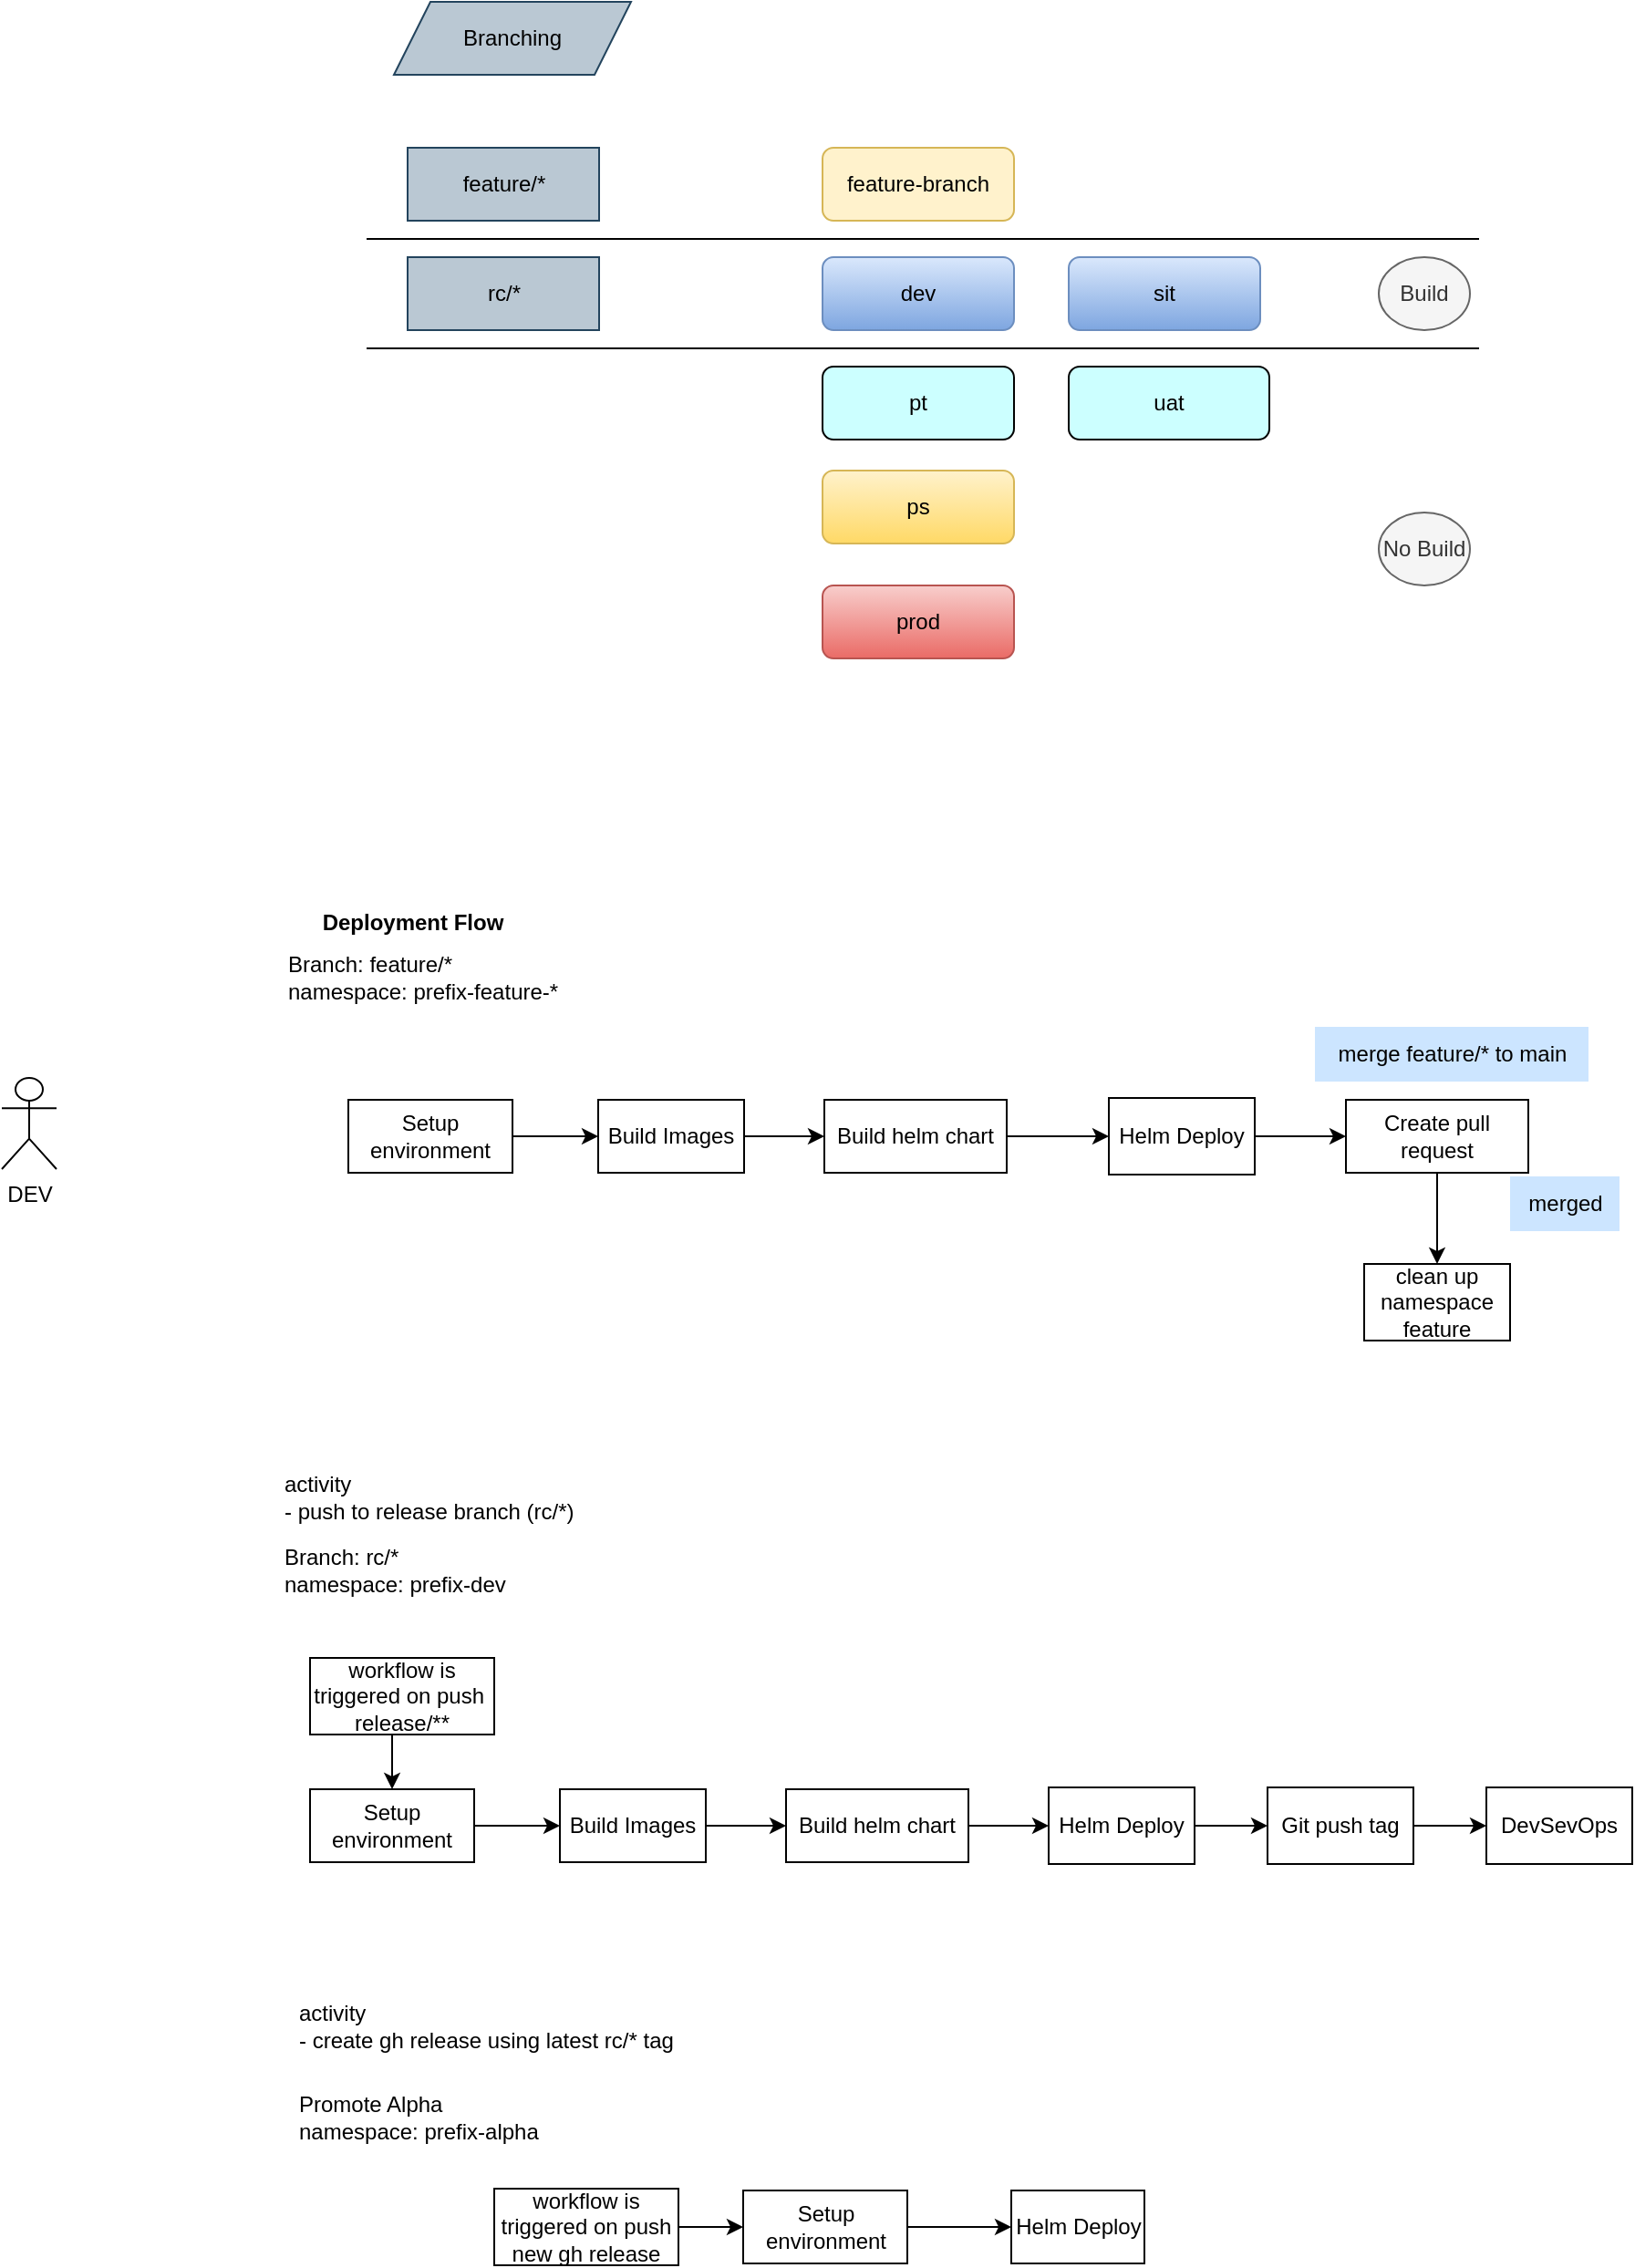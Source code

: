 <mxfile version="24.2.0" type="github">
  <diagram id="C5RBs43oDa-KdzZeNtuy" name="Page-1">
    <mxGraphModel dx="2261" dy="-374" grid="1" gridSize="10" guides="1" tooltips="1" connect="1" arrows="1" fold="1" page="1" pageScale="1" pageWidth="827" pageHeight="1169" math="0" shadow="0">
      <root>
        <mxCell id="WIyWlLk6GJQsqaUBKTNV-0" />
        <mxCell id="WIyWlLk6GJQsqaUBKTNV-1" parent="WIyWlLk6GJQsqaUBKTNV-0" />
        <mxCell id="c8sxnvZn8iMgc1AVpzlQ-0" value="&lt;b&gt;Deployment Flow&lt;/b&gt;" style="text;html=1;align=center;verticalAlign=middle;resizable=0;points=[];autosize=1;strokeColor=none;fillColor=none;" parent="WIyWlLk6GJQsqaUBKTNV-1" vertex="1">
          <mxGeometry x="55" y="1930" width="120" height="30" as="geometry" />
        </mxCell>
        <mxCell id="c8sxnvZn8iMgc1AVpzlQ-2" value="Branch: feature/*&lt;br&gt;namespace: prefix-feature-*" style="text;html=1;align=left;verticalAlign=middle;resizable=0;points=[];autosize=1;strokeColor=none;fillColor=none;" parent="WIyWlLk6GJQsqaUBKTNV-1" vertex="1">
          <mxGeometry x="45" y="1955" width="170" height="40" as="geometry" />
        </mxCell>
        <mxCell id="c8sxnvZn8iMgc1AVpzlQ-10" value="Branch: rc/*&lt;br&gt;namespace: prefix-dev" style="text;html=1;align=left;verticalAlign=middle;resizable=0;points=[];autosize=1;strokeColor=none;fillColor=none;" parent="WIyWlLk6GJQsqaUBKTNV-1" vertex="1">
          <mxGeometry x="43.0" y="2280" width="140" height="40" as="geometry" />
        </mxCell>
        <mxCell id="c8sxnvZn8iMgc1AVpzlQ-20" value="" style="group" parent="WIyWlLk6GJQsqaUBKTNV-1" vertex="1" connectable="0">
          <mxGeometry x="80" y="2010" width="697" height="154" as="geometry" />
        </mxCell>
        <mxCell id="c8sxnvZn8iMgc1AVpzlQ-3" value="Setup environment" style="whiteSpace=wrap;html=1;" parent="c8sxnvZn8iMgc1AVpzlQ-20" vertex="1">
          <mxGeometry y="32" width="90" height="40" as="geometry" />
        </mxCell>
        <mxCell id="c8sxnvZn8iMgc1AVpzlQ-4" value="Build Images" style="whiteSpace=wrap;html=1;" parent="c8sxnvZn8iMgc1AVpzlQ-20" vertex="1">
          <mxGeometry x="137" y="32" width="80" height="40" as="geometry" />
        </mxCell>
        <mxCell id="c8sxnvZn8iMgc1AVpzlQ-16" style="edgeStyle=orthogonalEdgeStyle;rounded=0;orthogonalLoop=1;jettySize=auto;html=1;exitX=1;exitY=0.5;exitDx=0;exitDy=0;entryX=0;entryY=0.5;entryDx=0;entryDy=0;" parent="c8sxnvZn8iMgc1AVpzlQ-20" source="c8sxnvZn8iMgc1AVpzlQ-3" target="c8sxnvZn8iMgc1AVpzlQ-4" edge="1">
          <mxGeometry relative="1" as="geometry" />
        </mxCell>
        <mxCell id="c8sxnvZn8iMgc1AVpzlQ-6" value="Build helm chart" style="whiteSpace=wrap;html=1;" parent="c8sxnvZn8iMgc1AVpzlQ-20" vertex="1">
          <mxGeometry x="261.0" y="32" width="100" height="40" as="geometry" />
        </mxCell>
        <mxCell id="c8sxnvZn8iMgc1AVpzlQ-17" style="edgeStyle=orthogonalEdgeStyle;rounded=0;orthogonalLoop=1;jettySize=auto;html=1;exitX=1;exitY=0.5;exitDx=0;exitDy=0;entryX=0;entryY=0.5;entryDx=0;entryDy=0;" parent="c8sxnvZn8iMgc1AVpzlQ-20" source="c8sxnvZn8iMgc1AVpzlQ-4" target="c8sxnvZn8iMgc1AVpzlQ-6" edge="1">
          <mxGeometry relative="1" as="geometry" />
        </mxCell>
        <mxCell id="c8sxnvZn8iMgc1AVpzlQ-7" value="Helm Deploy" style="whiteSpace=wrap;html=1;" parent="c8sxnvZn8iMgc1AVpzlQ-20" vertex="1">
          <mxGeometry x="417" y="31" width="80" height="42" as="geometry" />
        </mxCell>
        <mxCell id="c8sxnvZn8iMgc1AVpzlQ-18" style="edgeStyle=orthogonalEdgeStyle;rounded=0;orthogonalLoop=1;jettySize=auto;html=1;exitX=1;exitY=0.5;exitDx=0;exitDy=0;" parent="c8sxnvZn8iMgc1AVpzlQ-20" source="c8sxnvZn8iMgc1AVpzlQ-6" target="c8sxnvZn8iMgc1AVpzlQ-7" edge="1">
          <mxGeometry relative="1" as="geometry" />
        </mxCell>
        <mxCell id="c8sxnvZn8iMgc1AVpzlQ-9" value="Create pull request" style="whiteSpace=wrap;html=1;" parent="c8sxnvZn8iMgc1AVpzlQ-20" vertex="1">
          <mxGeometry x="547" y="32" width="100" height="40" as="geometry" />
        </mxCell>
        <mxCell id="c8sxnvZn8iMgc1AVpzlQ-19" style="edgeStyle=orthogonalEdgeStyle;rounded=0;orthogonalLoop=1;jettySize=auto;html=1;exitX=1;exitY=0.5;exitDx=0;exitDy=0;" parent="c8sxnvZn8iMgc1AVpzlQ-20" source="c8sxnvZn8iMgc1AVpzlQ-7" target="c8sxnvZn8iMgc1AVpzlQ-9" edge="1">
          <mxGeometry relative="1" as="geometry" />
        </mxCell>
        <mxCell id="c8sxnvZn8iMgc1AVpzlQ-11" value="merge feature/* to main" style="text;html=1;align=center;verticalAlign=middle;resizable=0;points=[];autosize=1;strokeColor=none;fillColor=#CCE5FF;" parent="c8sxnvZn8iMgc1AVpzlQ-20" vertex="1">
          <mxGeometry x="530" y="-8" width="150" height="30" as="geometry" />
        </mxCell>
        <mxCell id="c8sxnvZn8iMgc1AVpzlQ-12" value="clean up namespace feature" style="whiteSpace=wrap;html=1;" parent="c8sxnvZn8iMgc1AVpzlQ-20" vertex="1">
          <mxGeometry x="557" y="122" width="80" height="42" as="geometry" />
        </mxCell>
        <mxCell id="c8sxnvZn8iMgc1AVpzlQ-15" style="edgeStyle=orthogonalEdgeStyle;rounded=0;orthogonalLoop=1;jettySize=auto;html=1;exitX=0.5;exitY=1;exitDx=0;exitDy=0;entryX=0.5;entryY=0;entryDx=0;entryDy=0;" parent="c8sxnvZn8iMgc1AVpzlQ-20" source="c8sxnvZn8iMgc1AVpzlQ-9" target="c8sxnvZn8iMgc1AVpzlQ-12" edge="1">
          <mxGeometry relative="1" as="geometry" />
        </mxCell>
        <mxCell id="c8sxnvZn8iMgc1AVpzlQ-14" value="merged" style="text;html=1;align=center;verticalAlign=middle;resizable=0;points=[];autosize=1;strokeColor=none;fillColor=#CCE5FF;" parent="c8sxnvZn8iMgc1AVpzlQ-20" vertex="1">
          <mxGeometry x="637" y="74" width="60" height="30" as="geometry" />
        </mxCell>
        <mxCell id="c8sxnvZn8iMgc1AVpzlQ-22" value="Setup environment" style="whiteSpace=wrap;html=1;" parent="WIyWlLk6GJQsqaUBKTNV-1" vertex="1">
          <mxGeometry x="59.0" y="2420" width="90" height="40" as="geometry" />
        </mxCell>
        <mxCell id="c8sxnvZn8iMgc1AVpzlQ-23" value="Build Images" style="whiteSpace=wrap;html=1;" parent="WIyWlLk6GJQsqaUBKTNV-1" vertex="1">
          <mxGeometry x="196" y="2420" width="80" height="40" as="geometry" />
        </mxCell>
        <mxCell id="c8sxnvZn8iMgc1AVpzlQ-24" style="edgeStyle=orthogonalEdgeStyle;rounded=0;orthogonalLoop=1;jettySize=auto;html=1;exitX=1;exitY=0.5;exitDx=0;exitDy=0;entryX=0;entryY=0.5;entryDx=0;entryDy=0;" parent="WIyWlLk6GJQsqaUBKTNV-1" source="c8sxnvZn8iMgc1AVpzlQ-22" target="c8sxnvZn8iMgc1AVpzlQ-23" edge="1">
          <mxGeometry relative="1" as="geometry" />
        </mxCell>
        <mxCell id="c8sxnvZn8iMgc1AVpzlQ-25" value="Build helm chart" style="whiteSpace=wrap;html=1;" parent="WIyWlLk6GJQsqaUBKTNV-1" vertex="1">
          <mxGeometry x="320.0" y="2420" width="100" height="40" as="geometry" />
        </mxCell>
        <mxCell id="c8sxnvZn8iMgc1AVpzlQ-26" style="edgeStyle=orthogonalEdgeStyle;rounded=0;orthogonalLoop=1;jettySize=auto;html=1;exitX=1;exitY=0.5;exitDx=0;exitDy=0;entryX=0;entryY=0.5;entryDx=0;entryDy=0;" parent="WIyWlLk6GJQsqaUBKTNV-1" source="c8sxnvZn8iMgc1AVpzlQ-23" target="c8sxnvZn8iMgc1AVpzlQ-25" edge="1">
          <mxGeometry relative="1" as="geometry" />
        </mxCell>
        <mxCell id="c8sxnvZn8iMgc1AVpzlQ-37" style="edgeStyle=orthogonalEdgeStyle;rounded=0;orthogonalLoop=1;jettySize=auto;html=1;exitX=1;exitY=0.5;exitDx=0;exitDy=0;entryX=0;entryY=0.5;entryDx=0;entryDy=0;" parent="WIyWlLk6GJQsqaUBKTNV-1" source="c8sxnvZn8iMgc1AVpzlQ-27" target="c8sxnvZn8iMgc1AVpzlQ-35" edge="1">
          <mxGeometry relative="1" as="geometry" />
        </mxCell>
        <mxCell id="c8sxnvZn8iMgc1AVpzlQ-27" value="Helm Deploy" style="whiteSpace=wrap;html=1;" parent="WIyWlLk6GJQsqaUBKTNV-1" vertex="1">
          <mxGeometry x="464" y="2419" width="80" height="42" as="geometry" />
        </mxCell>
        <mxCell id="c8sxnvZn8iMgc1AVpzlQ-28" style="edgeStyle=orthogonalEdgeStyle;rounded=0;orthogonalLoop=1;jettySize=auto;html=1;exitX=1;exitY=0.5;exitDx=0;exitDy=0;" parent="WIyWlLk6GJQsqaUBKTNV-1" source="c8sxnvZn8iMgc1AVpzlQ-25" target="c8sxnvZn8iMgc1AVpzlQ-27" edge="1">
          <mxGeometry relative="1" as="geometry" />
        </mxCell>
        <mxCell id="c8sxnvZn8iMgc1AVpzlQ-38" style="edgeStyle=orthogonalEdgeStyle;rounded=0;orthogonalLoop=1;jettySize=auto;html=1;exitX=1;exitY=0.5;exitDx=0;exitDy=0;" parent="WIyWlLk6GJQsqaUBKTNV-1" source="c8sxnvZn8iMgc1AVpzlQ-35" target="c8sxnvZn8iMgc1AVpzlQ-36" edge="1">
          <mxGeometry relative="1" as="geometry" />
        </mxCell>
        <mxCell id="c8sxnvZn8iMgc1AVpzlQ-35" value="Git push tag" style="whiteSpace=wrap;html=1;" parent="WIyWlLk6GJQsqaUBKTNV-1" vertex="1">
          <mxGeometry x="584" y="2419" width="80" height="42" as="geometry" />
        </mxCell>
        <mxCell id="c8sxnvZn8iMgc1AVpzlQ-36" value="DevSevOps" style="whiteSpace=wrap;html=1;" parent="WIyWlLk6GJQsqaUBKTNV-1" vertex="1">
          <mxGeometry x="704" y="2419" width="80" height="42" as="geometry" />
        </mxCell>
        <mxCell id="c8sxnvZn8iMgc1AVpzlQ-39" value="Promote Alpha&lt;br&gt;namespace: prefix-alpha" style="text;html=1;align=left;verticalAlign=middle;resizable=0;points=[];autosize=1;strokeColor=none;fillColor=none;" parent="WIyWlLk6GJQsqaUBKTNV-1" vertex="1">
          <mxGeometry x="51.0" y="2580" width="150" height="40" as="geometry" />
        </mxCell>
        <mxCell id="c8sxnvZn8iMgc1AVpzlQ-49" style="edgeStyle=orthogonalEdgeStyle;rounded=0;orthogonalLoop=1;jettySize=auto;html=1;exitX=1;exitY=0.5;exitDx=0;exitDy=0;entryX=0;entryY=0.5;entryDx=0;entryDy=0;" parent="WIyWlLk6GJQsqaUBKTNV-1" source="c8sxnvZn8iMgc1AVpzlQ-40" target="c8sxnvZn8iMgc1AVpzlQ-47" edge="1">
          <mxGeometry relative="1" as="geometry" />
        </mxCell>
        <mxCell id="c8sxnvZn8iMgc1AVpzlQ-40" value="Setup environment" style="whiteSpace=wrap;html=1;" parent="WIyWlLk6GJQsqaUBKTNV-1" vertex="1">
          <mxGeometry x="296.5" y="2640" width="90" height="40" as="geometry" />
        </mxCell>
        <mxCell id="c8sxnvZn8iMgc1AVpzlQ-47" value="Helm Deploy" style="whiteSpace=wrap;html=1;" parent="WIyWlLk6GJQsqaUBKTNV-1" vertex="1">
          <mxGeometry x="443.5" y="2640" width="73" height="40" as="geometry" />
        </mxCell>
        <mxCell id="c8sxnvZn8iMgc1AVpzlQ-51" value="activity&amp;nbsp;&lt;br&gt;&lt;div style=&quot;&quot;&gt;&lt;span style=&quot;background-color: initial;&quot;&gt;- push to release branch (rc/*)&lt;/span&gt;&lt;/div&gt;" style="text;html=1;align=left;verticalAlign=middle;resizable=0;points=[];autosize=1;strokeColor=none;fillColor=none;" parent="WIyWlLk6GJQsqaUBKTNV-1" vertex="1">
          <mxGeometry x="43.0" y="2240" width="180" height="40" as="geometry" />
        </mxCell>
        <mxCell id="c8sxnvZn8iMgc1AVpzlQ-52" value="activity&amp;nbsp;&lt;br&gt;&lt;div style=&quot;&quot;&gt;&lt;span style=&quot;background-color: initial;&quot;&gt;- create gh release using latest rc/* tag&lt;/span&gt;&lt;/div&gt;" style="text;html=1;align=left;verticalAlign=middle;resizable=0;points=[];autosize=1;strokeColor=none;fillColor=none;" parent="WIyWlLk6GJQsqaUBKTNV-1" vertex="1">
          <mxGeometry x="51.0" y="2530" width="230" height="40" as="geometry" />
        </mxCell>
        <mxCell id="c8sxnvZn8iMgc1AVpzlQ-54" style="edgeStyle=orthogonalEdgeStyle;rounded=0;orthogonalLoop=1;jettySize=auto;html=1;exitX=0.5;exitY=1;exitDx=0;exitDy=0;entryX=0.5;entryY=0;entryDx=0;entryDy=0;" parent="WIyWlLk6GJQsqaUBKTNV-1" source="c8sxnvZn8iMgc1AVpzlQ-53" target="c8sxnvZn8iMgc1AVpzlQ-22" edge="1">
          <mxGeometry relative="1" as="geometry" />
        </mxCell>
        <mxCell id="c8sxnvZn8iMgc1AVpzlQ-53" value="workflow is triggered on push&amp;nbsp; release/**" style="whiteSpace=wrap;html=1;" parent="WIyWlLk6GJQsqaUBKTNV-1" vertex="1">
          <mxGeometry x="59.0" y="2348" width="101" height="42" as="geometry" />
        </mxCell>
        <mxCell id="c8sxnvZn8iMgc1AVpzlQ-56" style="edgeStyle=orthogonalEdgeStyle;rounded=0;orthogonalLoop=1;jettySize=auto;html=1;exitX=1;exitY=0.5;exitDx=0;exitDy=0;entryX=0;entryY=0.5;entryDx=0;entryDy=0;" parent="WIyWlLk6GJQsqaUBKTNV-1" source="c8sxnvZn8iMgc1AVpzlQ-55" target="c8sxnvZn8iMgc1AVpzlQ-40" edge="1">
          <mxGeometry relative="1" as="geometry" />
        </mxCell>
        <mxCell id="c8sxnvZn8iMgc1AVpzlQ-55" value="workflow is triggered on push new gh release" style="whiteSpace=wrap;html=1;" parent="WIyWlLk6GJQsqaUBKTNV-1" vertex="1">
          <mxGeometry x="160" y="2639" width="101" height="42" as="geometry" />
        </mxCell>
        <mxCell id="NmHD_w_iOFBIJLWIilKj-0" value="feature/*" style="rounded=0;whiteSpace=wrap;html=1;fontStyle=0;fillColor=#bac8d3;strokeColor=#23445d;" vertex="1" parent="WIyWlLk6GJQsqaUBKTNV-1">
          <mxGeometry x="112.5" y="1520" width="105" height="40" as="geometry" />
        </mxCell>
        <mxCell id="NmHD_w_iOFBIJLWIilKj-1" value="rc/*" style="rounded=0;whiteSpace=wrap;html=1;fillColor=#bac8d3;strokeColor=#23445d;" vertex="1" parent="WIyWlLk6GJQsqaUBKTNV-1">
          <mxGeometry x="112.5" y="1580" width="105" height="40" as="geometry" />
        </mxCell>
        <mxCell id="NmHD_w_iOFBIJLWIilKj-2" value="Branching" style="shape=parallelogram;perimeter=parallelogramPerimeter;whiteSpace=wrap;html=1;fixedSize=1;fillColor=#bac8d3;strokeColor=#23445d;" vertex="1" parent="WIyWlLk6GJQsqaUBKTNV-1">
          <mxGeometry x="105" y="1440" width="130" height="40" as="geometry" />
        </mxCell>
        <mxCell id="NmHD_w_iOFBIJLWIilKj-3" value="feature-branch" style="rounded=1;whiteSpace=wrap;html=1;fillColor=#fff2cc;fontStyle=0;fillStyle=auto;labelPadding=0;absoluteArcSize=0;glass=0;shadow=0;strokeColor=#d6b656;fontSize=12;imageWidth=24;imageHeight=24;strokeWidth=1;perimeterSpacing=0;" vertex="1" parent="WIyWlLk6GJQsqaUBKTNV-1">
          <mxGeometry x="340" y="1520" width="105" height="40" as="geometry" />
        </mxCell>
        <mxCell id="NmHD_w_iOFBIJLWIilKj-4" value="dev" style="rounded=1;whiteSpace=wrap;html=1;fillColor=#dae8fc;fontStyle=0;fillStyle=auto;labelPadding=0;absoluteArcSize=0;glass=0;shadow=0;strokeColor=#6c8ebf;gradientColor=#7ea6e0;fontSize=12;imageWidth=24;imageHeight=24;strokeWidth=1;perimeterSpacing=0;" vertex="1" parent="WIyWlLk6GJQsqaUBKTNV-1">
          <mxGeometry x="340" y="1580" width="105" height="40" as="geometry" />
        </mxCell>
        <mxCell id="NmHD_w_iOFBIJLWIilKj-5" value="pt" style="rounded=1;whiteSpace=wrap;html=1;fillColor=#CCFFFF;fontStyle=0;gradientColor=none;fillStyle=auto;labelPadding=0;absoluteArcSize=0;glass=0;shadow=0;fontSize=12;imageWidth=24;imageHeight=24;strokeWidth=1;perimeterSpacing=0;" vertex="1" parent="WIyWlLk6GJQsqaUBKTNV-1">
          <mxGeometry x="340" y="1640" width="105" height="40" as="geometry" />
        </mxCell>
        <mxCell id="NmHD_w_iOFBIJLWIilKj-6" value="ps" style="rounded=1;whiteSpace=wrap;html=1;fillColor=#fff2cc;fontStyle=0;gradientColor=#ffd966;fillStyle=auto;labelPadding=0;absoluteArcSize=0;glass=0;shadow=0;strokeColor=#d6b656;fontSize=12;imageWidth=24;imageHeight=24;strokeWidth=1;perimeterSpacing=0;" vertex="1" parent="WIyWlLk6GJQsqaUBKTNV-1">
          <mxGeometry x="340" y="1697" width="105" height="40" as="geometry" />
        </mxCell>
        <mxCell id="NmHD_w_iOFBIJLWIilKj-7" value="sit" style="rounded=1;whiteSpace=wrap;html=1;fillColor=#dae8fc;fontStyle=0;fillStyle=auto;labelPadding=0;absoluteArcSize=0;glass=0;shadow=0;strokeColor=#6c8ebf;gradientColor=#7ea6e0;fontSize=12;imageWidth=24;imageHeight=24;strokeWidth=1;perimeterSpacing=0;" vertex="1" parent="WIyWlLk6GJQsqaUBKTNV-1">
          <mxGeometry x="475" y="1580" width="105" height="40" as="geometry" />
        </mxCell>
        <mxCell id="NmHD_w_iOFBIJLWIilKj-8" value="prod" style="rounded=1;whiteSpace=wrap;html=1;fillColor=#f8cecc;fontStyle=0;gradientColor=#ea6b66;fillStyle=auto;labelPadding=0;absoluteArcSize=0;glass=0;shadow=0;strokeColor=#b85450;fontSize=12;imageWidth=24;imageHeight=24;strokeWidth=1;perimeterSpacing=0;" vertex="1" parent="WIyWlLk6GJQsqaUBKTNV-1">
          <mxGeometry x="340" y="1760" width="105" height="40" as="geometry" />
        </mxCell>
        <mxCell id="NmHD_w_iOFBIJLWIilKj-9" value="uat" style="rounded=1;whiteSpace=wrap;html=1;fillColor=#CCFFFF;fontStyle=0;gradientColor=none;fillStyle=auto;labelPadding=0;absoluteArcSize=0;glass=0;shadow=0;fontSize=12;imageWidth=24;imageHeight=24;strokeWidth=1;perimeterSpacing=0;" vertex="1" parent="WIyWlLk6GJQsqaUBKTNV-1">
          <mxGeometry x="475" y="1640" width="110" height="40" as="geometry" />
        </mxCell>
        <mxCell id="NmHD_w_iOFBIJLWIilKj-10" value="" style="endArrow=none;html=1;rounded=0;" edge="1" parent="WIyWlLk6GJQsqaUBKTNV-1">
          <mxGeometry width="50" height="50" relative="1" as="geometry">
            <mxPoint x="90" y="1570" as="sourcePoint" />
            <mxPoint x="700" y="1570" as="targetPoint" />
          </mxGeometry>
        </mxCell>
        <mxCell id="NmHD_w_iOFBIJLWIilKj-11" value="" style="endArrow=none;html=1;rounded=0;" edge="1" parent="WIyWlLk6GJQsqaUBKTNV-1">
          <mxGeometry width="50" height="50" relative="1" as="geometry">
            <mxPoint x="90" y="1630" as="sourcePoint" />
            <mxPoint x="700" y="1630" as="targetPoint" />
          </mxGeometry>
        </mxCell>
        <mxCell id="NmHD_w_iOFBIJLWIilKj-12" value="Build" style="ellipse;whiteSpace=wrap;html=1;fillColor=#f5f5f5;fontColor=#333333;strokeColor=#666666;" vertex="1" parent="WIyWlLk6GJQsqaUBKTNV-1">
          <mxGeometry x="645" y="1580" width="50" height="40" as="geometry" />
        </mxCell>
        <mxCell id="NmHD_w_iOFBIJLWIilKj-13" value="No Build" style="ellipse;whiteSpace=wrap;html=1;fillColor=#f5f5f5;fontColor=#333333;strokeColor=#666666;" vertex="1" parent="WIyWlLk6GJQsqaUBKTNV-1">
          <mxGeometry x="645" y="1720" width="50" height="40" as="geometry" />
        </mxCell>
        <mxCell id="NmHD_w_iOFBIJLWIilKj-14" value="DEV" style="shape=umlActor;verticalLabelPosition=bottom;verticalAlign=top;html=1;outlineConnect=0;" vertex="1" parent="WIyWlLk6GJQsqaUBKTNV-1">
          <mxGeometry x="-110" y="2030" width="30" height="50" as="geometry" />
        </mxCell>
      </root>
    </mxGraphModel>
  </diagram>
</mxfile>
